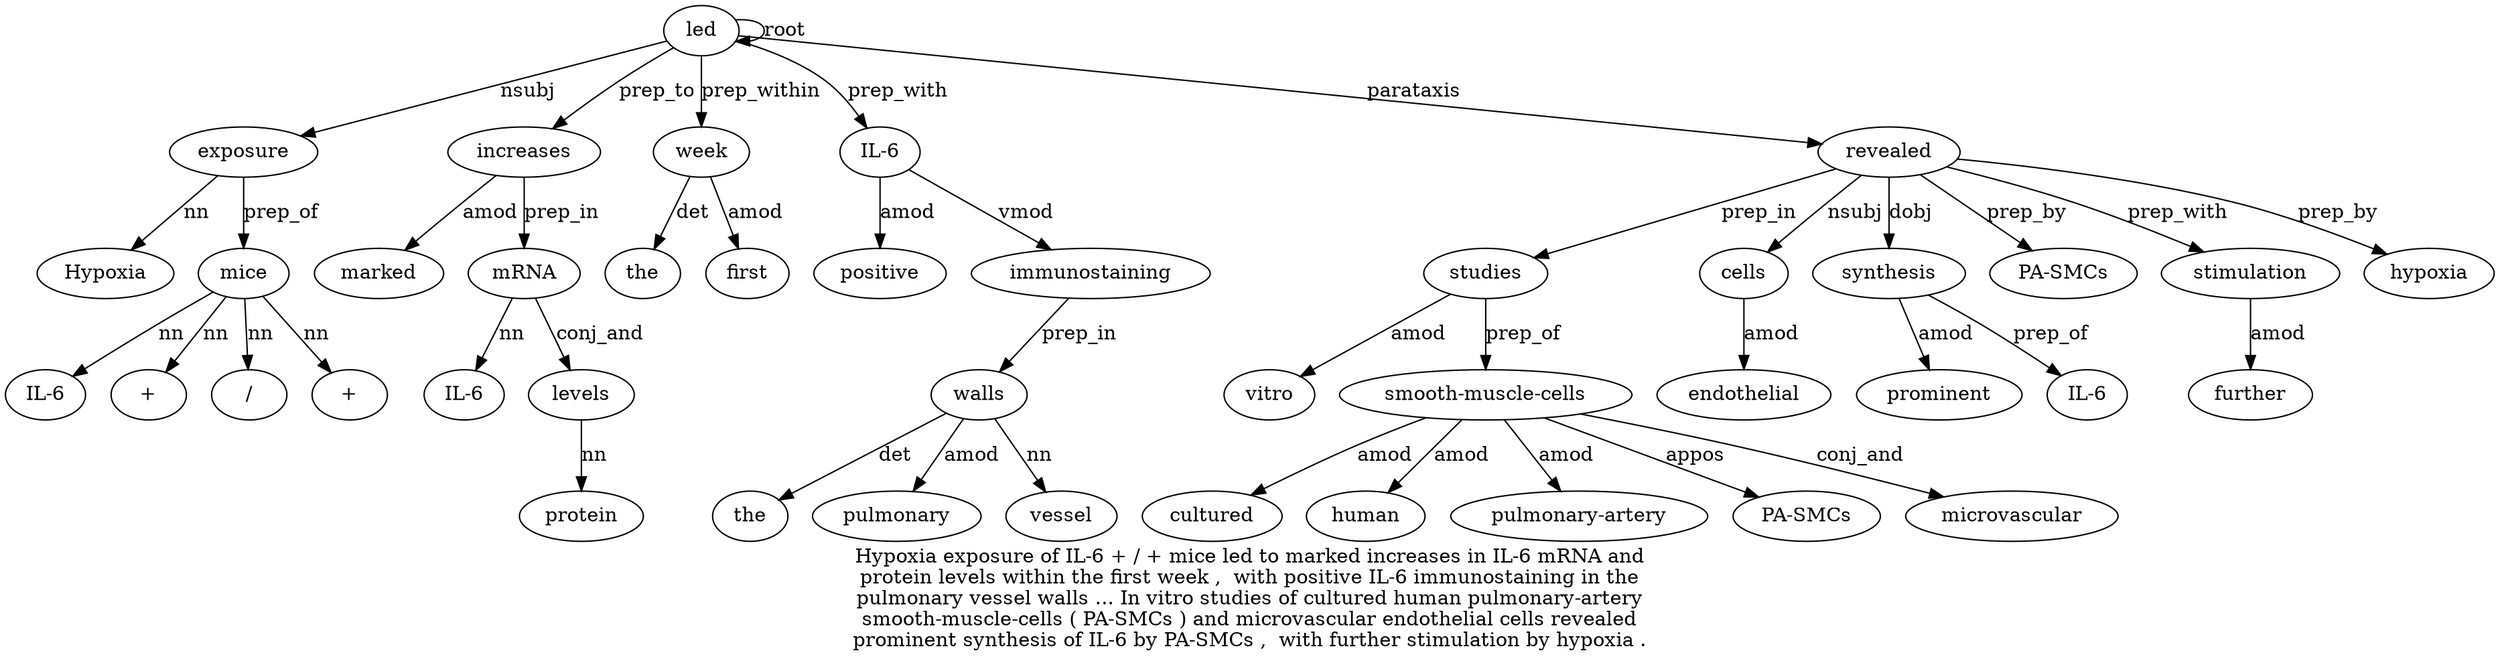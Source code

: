 digraph "Hypoxia exposure of IL-6 + / + mice led to marked increases in IL-6 mRNA and protein levels within the first week ,  with positive IL-6 immunostaining in the pulmonary vessel walls ... In vitro studies of cultured human pulmonary-artery smooth-muscle-cells ( PA-SMCs ) and microvascular endothelial cells revealed prominent synthesis of IL-6 by PA-SMCs ,  with further stimulation by hypoxia ." {
label="Hypoxia exposure of IL-6 + / + mice led to marked increases in IL-6 mRNA and
protein levels within the first week ,  with positive IL-6 immunostaining in the
pulmonary vessel walls ... In vitro studies of cultured human pulmonary-artery
smooth-muscle-cells ( PA-SMCs ) and microvascular endothelial cells revealed
prominent synthesis of IL-6 by PA-SMCs ,  with further stimulation by hypoxia .";
exposure2 [style=filled, fillcolor=white, label=exposure];
Hypoxia1 [style=filled, fillcolor=white, label=Hypoxia];
exposure2 -> Hypoxia1  [label=nn];
led9 [style=filled, fillcolor=white, label=led];
led9 -> exposure2  [label=nsubj];
mice8 [style=filled, fillcolor=white, label=mice];
"IL-64" [style=filled, fillcolor=white, label="IL-6"];
mice8 -> "IL-64"  [label=nn];
"+5" [style=filled, fillcolor=white, label="+"];
mice8 -> "+5"  [label=nn];
"/6" [style=filled, fillcolor=white, label="/"];
mice8 -> "/6"  [label=nn];
"+7" [style=filled, fillcolor=white, label="+"];
mice8 -> "+7"  [label=nn];
exposure2 -> mice8  [label=prep_of];
led9 -> led9  [label=root];
increases12 [style=filled, fillcolor=white, label=increases];
marked11 [style=filled, fillcolor=white, label=marked];
increases12 -> marked11  [label=amod];
led9 -> increases12  [label=prep_to];
mRNA15 [style=filled, fillcolor=white, label=mRNA];
"IL-614" [style=filled, fillcolor=white, label="IL-6"];
mRNA15 -> "IL-614"  [label=nn];
increases12 -> mRNA15  [label=prep_in];
levels18 [style=filled, fillcolor=white, label=levels];
protein17 [style=filled, fillcolor=white, label=protein];
levels18 -> protein17  [label=nn];
mRNA15 -> levels18  [label=conj_and];
week22 [style=filled, fillcolor=white, label=week];
the20 [style=filled, fillcolor=white, label=the];
week22 -> the20  [label=det];
first21 [style=filled, fillcolor=white, label=first];
week22 -> first21  [label=amod];
led9 -> week22  [label=prep_within];
"IL-62" [style=filled, fillcolor=white, label="IL-6"];
positive25 [style=filled, fillcolor=white, label=positive];
"IL-62" -> positive25  [label=amod];
led9 -> "IL-62"  [label=prep_with];
immunostaining27 [style=filled, fillcolor=white, label=immunostaining];
"IL-62" -> immunostaining27  [label=vmod];
walls32 [style=filled, fillcolor=white, label=walls];
the29 [style=filled, fillcolor=white, label=the];
walls32 -> the29  [label=det];
pulmonary30 [style=filled, fillcolor=white, label=pulmonary];
walls32 -> pulmonary30  [label=amod];
vessel31 [style=filled, fillcolor=white, label=vessel];
walls32 -> vessel31  [label=nn];
immunostaining27 -> walls32  [label=prep_in];
studies36 [style=filled, fillcolor=white, label=studies];
vitro35 [style=filled, fillcolor=white, label=vitro];
studies36 -> vitro35  [label=amod];
revealed49 [style=filled, fillcolor=white, label=revealed];
revealed49 -> studies36  [label=prep_in];
"smooth-muscle-cells41" [style=filled, fillcolor=white, label="smooth-muscle-cells"];
cultured38 [style=filled, fillcolor=white, label=cultured];
"smooth-muscle-cells41" -> cultured38  [label=amod];
human39 [style=filled, fillcolor=white, label=human];
"smooth-muscle-cells41" -> human39  [label=amod];
"pulmonary-artery40" [style=filled, fillcolor=white, label="pulmonary-artery"];
"smooth-muscle-cells41" -> "pulmonary-artery40"  [label=amod];
studies36 -> "smooth-muscle-cells41"  [label=prep_of];
"PA-SMCs43" [style=filled, fillcolor=white, label="PA-SMCs"];
"smooth-muscle-cells41" -> "PA-SMCs43"  [label=appos];
microvascular46 [style=filled, fillcolor=white, label=microvascular];
"smooth-muscle-cells41" -> microvascular46  [label=conj_and];
cells48 [style=filled, fillcolor=white, label=cells];
endothelial47 [style=filled, fillcolor=white, label=endothelial];
cells48 -> endothelial47  [label=amod];
revealed49 -> cells48  [label=nsubj];
led9 -> revealed49  [label=parataxis];
synthesis51 [style=filled, fillcolor=white, label=synthesis];
prominent50 [style=filled, fillcolor=white, label=prominent];
synthesis51 -> prominent50  [label=amod];
revealed49 -> synthesis51  [label=dobj];
"IL-653" [style=filled, fillcolor=white, label="IL-6"];
synthesis51 -> "IL-653"  [label=prep_of];
"PA-SMCs55" [style=filled, fillcolor=white, label="PA-SMCs"];
revealed49 -> "PA-SMCs55"  [label=prep_by];
stimulation59 [style=filled, fillcolor=white, label=stimulation];
further58 [style=filled, fillcolor=white, label=further];
stimulation59 -> further58  [label=amod];
revealed49 -> stimulation59  [label=prep_with];
hypoxia61 [style=filled, fillcolor=white, label=hypoxia];
revealed49 -> hypoxia61  [label=prep_by];
}
